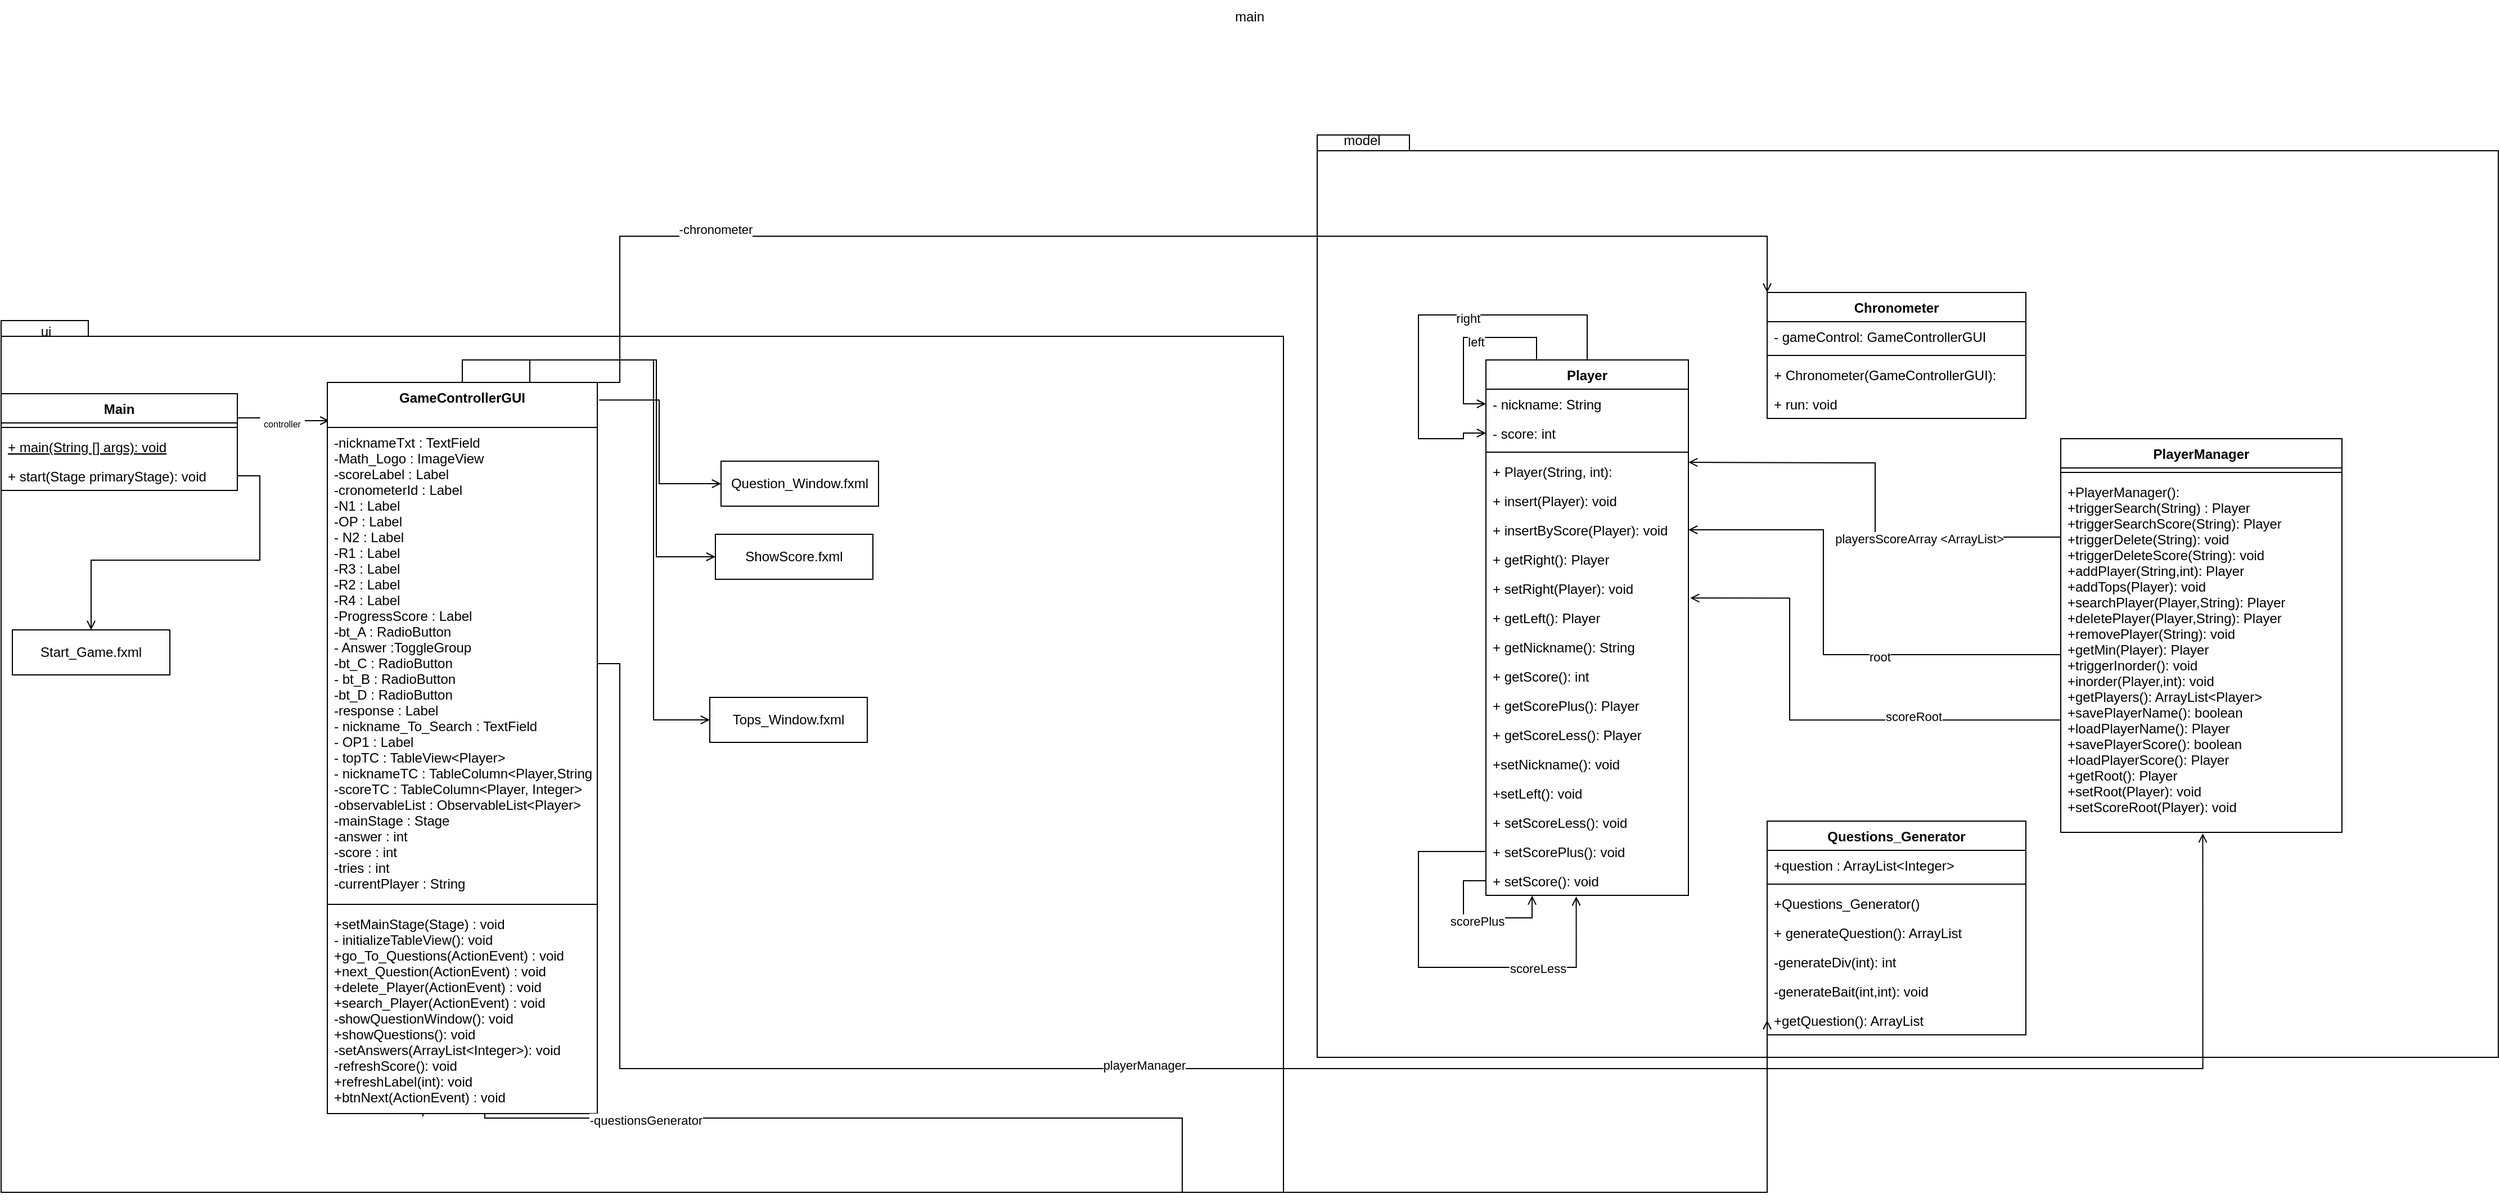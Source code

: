 <mxfile version="15.9.1" type="device"><diagram id="zfVEgPoJ7UIWgjlGrSMy" name="Página-1"><mxGraphModel dx="2048" dy="681" grid="1" gridSize="10" guides="1" tooltips="1" connect="1" arrows="1" fold="1" page="1" pageScale="1" pageWidth="827" pageHeight="1169" math="0" shadow="0"><root><mxCell id="0"/><mxCell id="1" parent="0"/><mxCell id="tBE6fybSuiD63PWWGyMK-1" value="" style="shape=folder;fontStyle=1;spacingTop=10;tabWidth=40;tabHeight=14;tabPosition=left;html=1;" parent="1" vertex="1"><mxGeometry x="-590" y="355" width="1140" height="775" as="geometry"/></mxCell><mxCell id="tBE6fybSuiD63PWWGyMK-2" value="ui" style="text;html=1;strokeColor=none;fillColor=none;align=center;verticalAlign=middle;whiteSpace=wrap;rounded=0;" parent="1" vertex="1"><mxGeometry x="-580" y="350" width="60" height="30" as="geometry"/></mxCell><mxCell id="tBE6fybSuiD63PWWGyMK-8" value="main" style="text;html=1;strokeColor=none;fillColor=none;align=center;verticalAlign=middle;whiteSpace=wrap;rounded=0;" parent="1" vertex="1"><mxGeometry x="490" y="70" width="60" height="30" as="geometry"/></mxCell><mxCell id="McwBtkuSTPqQxr1nB1FE-14" style="edgeStyle=orthogonalEdgeStyle;rounded=0;orthogonalLoop=1;jettySize=auto;html=1;exitX=1;exitY=0.25;exitDx=0;exitDy=0;entryX=0.007;entryY=0.051;entryDx=0;entryDy=0;entryPerimeter=0;endArrow=open;endFill=0;startArrow=none;" edge="1" parent="1" source="McwBtkuSTPqQxr1nB1FE-15" target="BQ9PW7zcHUckS7zEF2uh-26"><mxGeometry relative="1" as="geometry"/></mxCell><mxCell id="tBE6fybSuiD63PWWGyMK-9" value="Main" style="swimlane;fontStyle=1;align=center;verticalAlign=top;childLayout=stackLayout;horizontal=1;startSize=26;horizontalStack=0;resizeParent=1;resizeParentMax=0;resizeLast=0;collapsible=1;marginBottom=0;" parent="1" vertex="1"><mxGeometry x="-590" y="420" width="210" height="86" as="geometry"/></mxCell><mxCell id="tBE6fybSuiD63PWWGyMK-11" value="" style="line;strokeWidth=1;fillColor=none;align=left;verticalAlign=middle;spacingTop=-1;spacingLeft=3;spacingRight=3;rotatable=0;labelPosition=right;points=[];portConstraint=eastwest;" parent="tBE6fybSuiD63PWWGyMK-9" vertex="1"><mxGeometry y="26" width="210" height="8" as="geometry"/></mxCell><mxCell id="tBE6fybSuiD63PWWGyMK-12" value="+ main(String [] args): void" style="text;strokeColor=none;fillColor=none;align=left;verticalAlign=top;spacingLeft=4;spacingRight=4;overflow=hidden;rotatable=0;points=[[0,0.5],[1,0.5]];portConstraint=eastwest;fontStyle=4" parent="tBE6fybSuiD63PWWGyMK-9" vertex="1"><mxGeometry y="34" width="210" height="26" as="geometry"/></mxCell><mxCell id="5rXOyKNz9dtC3mI27Vls-1" value="+ start(Stage primaryStage): void" style="text;strokeColor=none;fillColor=none;align=left;verticalAlign=top;spacingLeft=4;spacingRight=4;overflow=hidden;rotatable=0;points=[[0,0.5],[1,0.5]];portConstraint=eastwest;fontStyle=0" parent="tBE6fybSuiD63PWWGyMK-9" vertex="1"><mxGeometry y="60" width="210" height="26" as="geometry"/></mxCell><mxCell id="5rXOyKNz9dtC3mI27Vls-2" value="" style="shape=folder;fontStyle=1;spacingTop=10;tabWidth=40;tabHeight=14;tabPosition=left;html=1;" parent="1" vertex="1"><mxGeometry x="580" y="190" width="1050" height="820" as="geometry"/></mxCell><mxCell id="5rXOyKNz9dtC3mI27Vls-3" value="model" style="text;html=1;strokeColor=none;fillColor=none;align=center;verticalAlign=middle;whiteSpace=wrap;rounded=0;" parent="1" vertex="1"><mxGeometry x="590" y="180" width="60" height="30" as="geometry"/></mxCell><mxCell id="5rXOyKNz9dtC3mI27Vls-5" value="Chronometer" style="swimlane;fontStyle=1;align=center;verticalAlign=top;childLayout=stackLayout;horizontal=1;startSize=26;horizontalStack=0;resizeParent=1;resizeParentMax=0;resizeLast=0;collapsible=1;marginBottom=0;" parent="1" vertex="1"><mxGeometry x="980" y="330" width="230" height="112" as="geometry"/></mxCell><mxCell id="5rXOyKNz9dtC3mI27Vls-6" value="- gameControl: GameControllerGUI" style="text;strokeColor=none;fillColor=none;align=left;verticalAlign=top;spacingLeft=4;spacingRight=4;overflow=hidden;rotatable=0;points=[[0,0.5],[1,0.5]];portConstraint=eastwest;" parent="5rXOyKNz9dtC3mI27Vls-5" vertex="1"><mxGeometry y="26" width="230" height="26" as="geometry"/></mxCell><mxCell id="5rXOyKNz9dtC3mI27Vls-7" value="" style="line;strokeWidth=1;fillColor=none;align=left;verticalAlign=middle;spacingTop=-1;spacingLeft=3;spacingRight=3;rotatable=0;labelPosition=right;points=[];portConstraint=eastwest;" parent="5rXOyKNz9dtC3mI27Vls-5" vertex="1"><mxGeometry y="52" width="230" height="8" as="geometry"/></mxCell><mxCell id="5rXOyKNz9dtC3mI27Vls-8" value="+ Chronometer(GameControllerGUI):" style="text;strokeColor=none;fillColor=none;align=left;verticalAlign=top;spacingLeft=4;spacingRight=4;overflow=hidden;rotatable=0;points=[[0,0.5],[1,0.5]];portConstraint=eastwest;" parent="5rXOyKNz9dtC3mI27Vls-5" vertex="1"><mxGeometry y="60" width="230" height="26" as="geometry"/></mxCell><mxCell id="5rXOyKNz9dtC3mI27Vls-9" value="+ run: void" style="text;strokeColor=none;fillColor=none;align=left;verticalAlign=top;spacingLeft=4;spacingRight=4;overflow=hidden;rotatable=0;points=[[0,0.5],[1,0.5]];portConstraint=eastwest;" parent="5rXOyKNz9dtC3mI27Vls-5" vertex="1"><mxGeometry y="86" width="230" height="26" as="geometry"/></mxCell><mxCell id="5rXOyKNz9dtC3mI27Vls-10" value="Player" style="swimlane;fontStyle=1;align=center;verticalAlign=top;childLayout=stackLayout;horizontal=1;startSize=26;horizontalStack=0;resizeParent=1;resizeParentMax=0;resizeLast=0;collapsible=1;marginBottom=0;" parent="1" vertex="1"><mxGeometry x="730" y="390" width="180" height="476" as="geometry"/></mxCell><mxCell id="5rXOyKNz9dtC3mI27Vls-11" value="- nickname: String" style="text;strokeColor=none;fillColor=none;align=left;verticalAlign=top;spacingLeft=4;spacingRight=4;overflow=hidden;rotatable=0;points=[[0,0.5],[1,0.5]];portConstraint=eastwest;" parent="5rXOyKNz9dtC3mI27Vls-10" vertex="1"><mxGeometry y="26" width="180" height="26" as="geometry"/></mxCell><mxCell id="5rXOyKNz9dtC3mI27Vls-14" value="- score: int " style="text;strokeColor=none;fillColor=none;align=left;verticalAlign=top;spacingLeft=4;spacingRight=4;overflow=hidden;rotatable=0;points=[[0,0.5],[1,0.5]];portConstraint=eastwest;" parent="5rXOyKNz9dtC3mI27Vls-10" vertex="1"><mxGeometry y="52" width="180" height="26" as="geometry"/></mxCell><mxCell id="5rXOyKNz9dtC3mI27Vls-12" value="" style="line;strokeWidth=1;fillColor=none;align=left;verticalAlign=middle;spacingTop=-1;spacingLeft=3;spacingRight=3;rotatable=0;labelPosition=right;points=[];portConstraint=eastwest;" parent="5rXOyKNz9dtC3mI27Vls-10" vertex="1"><mxGeometry y="78" width="180" height="8" as="geometry"/></mxCell><mxCell id="5rXOyKNz9dtC3mI27Vls-13" value="+ Player(String, int):" style="text;strokeColor=none;fillColor=none;align=left;verticalAlign=top;spacingLeft=4;spacingRight=4;overflow=hidden;rotatable=0;points=[[0,0.5],[1,0.5]];portConstraint=eastwest;" parent="5rXOyKNz9dtC3mI27Vls-10" vertex="1"><mxGeometry y="86" width="180" height="26" as="geometry"/></mxCell><mxCell id="5rXOyKNz9dtC3mI27Vls-19" value="+ insert(Player): void" style="text;strokeColor=none;fillColor=none;align=left;verticalAlign=top;spacingLeft=4;spacingRight=4;overflow=hidden;rotatable=0;points=[[0,0.5],[1,0.5]];portConstraint=eastwest;" parent="5rXOyKNz9dtC3mI27Vls-10" vertex="1"><mxGeometry y="112" width="180" height="26" as="geometry"/></mxCell><mxCell id="5rXOyKNz9dtC3mI27Vls-20" value="+ insertByScore(Player): void" style="text;strokeColor=none;fillColor=none;align=left;verticalAlign=top;spacingLeft=4;spacingRight=4;overflow=hidden;rotatable=0;points=[[0,0.5],[1,0.5]];portConstraint=eastwest;" parent="5rXOyKNz9dtC3mI27Vls-10" vertex="1"><mxGeometry y="138" width="180" height="26" as="geometry"/></mxCell><mxCell id="5rXOyKNz9dtC3mI27Vls-21" value="+ getRight(): Player" style="text;strokeColor=none;fillColor=none;align=left;verticalAlign=top;spacingLeft=4;spacingRight=4;overflow=hidden;rotatable=0;points=[[0,0.5],[1,0.5]];portConstraint=eastwest;" parent="5rXOyKNz9dtC3mI27Vls-10" vertex="1"><mxGeometry y="164" width="180" height="26" as="geometry"/></mxCell><mxCell id="5rXOyKNz9dtC3mI27Vls-22" value="+ setRight(Player): void" style="text;strokeColor=none;fillColor=none;align=left;verticalAlign=top;spacingLeft=4;spacingRight=4;overflow=hidden;rotatable=0;points=[[0,0.5],[1,0.5]];portConstraint=eastwest;" parent="5rXOyKNz9dtC3mI27Vls-10" vertex="1"><mxGeometry y="190" width="180" height="26" as="geometry"/></mxCell><mxCell id="5rXOyKNz9dtC3mI27Vls-23" value="+ getLeft(): Player" style="text;strokeColor=none;fillColor=none;align=left;verticalAlign=top;spacingLeft=4;spacingRight=4;overflow=hidden;rotatable=0;points=[[0,0.5],[1,0.5]];portConstraint=eastwest;" parent="5rXOyKNz9dtC3mI27Vls-10" vertex="1"><mxGeometry y="216" width="180" height="26" as="geometry"/></mxCell><mxCell id="5rXOyKNz9dtC3mI27Vls-24" value="+ getNickname(): String" style="text;strokeColor=none;fillColor=none;align=left;verticalAlign=top;spacingLeft=4;spacingRight=4;overflow=hidden;rotatable=0;points=[[0,0.5],[1,0.5]];portConstraint=eastwest;" parent="5rXOyKNz9dtC3mI27Vls-10" vertex="1"><mxGeometry y="242" width="180" height="26" as="geometry"/></mxCell><mxCell id="5rXOyKNz9dtC3mI27Vls-25" value="+ getScore(): int" style="text;strokeColor=none;fillColor=none;align=left;verticalAlign=top;spacingLeft=4;spacingRight=4;overflow=hidden;rotatable=0;points=[[0,0.5],[1,0.5]];portConstraint=eastwest;" parent="5rXOyKNz9dtC3mI27Vls-10" vertex="1"><mxGeometry y="268" width="180" height="26" as="geometry"/></mxCell><mxCell id="5rXOyKNz9dtC3mI27Vls-26" value="+ getScorePlus(): Player" style="text;strokeColor=none;fillColor=none;align=left;verticalAlign=top;spacingLeft=4;spacingRight=4;overflow=hidden;rotatable=0;points=[[0,0.5],[1,0.5]];portConstraint=eastwest;" parent="5rXOyKNz9dtC3mI27Vls-10" vertex="1"><mxGeometry y="294" width="180" height="26" as="geometry"/></mxCell><mxCell id="5rXOyKNz9dtC3mI27Vls-27" value="+ getScoreLess(): Player" style="text;strokeColor=none;fillColor=none;align=left;verticalAlign=top;spacingLeft=4;spacingRight=4;overflow=hidden;rotatable=0;points=[[0,0.5],[1,0.5]];portConstraint=eastwest;" parent="5rXOyKNz9dtC3mI27Vls-10" vertex="1"><mxGeometry y="320" width="180" height="26" as="geometry"/></mxCell><mxCell id="BQ9PW7zcHUckS7zEF2uh-2" value="+setNickname(): void" style="text;strokeColor=none;fillColor=none;align=left;verticalAlign=top;spacingLeft=4;spacingRight=4;overflow=hidden;rotatable=0;points=[[0,0.5],[1,0.5]];portConstraint=eastwest;" parent="5rXOyKNz9dtC3mI27Vls-10" vertex="1"><mxGeometry y="346" width="180" height="26" as="geometry"/></mxCell><mxCell id="BQ9PW7zcHUckS7zEF2uh-1" value="+setLeft(): void" style="text;strokeColor=none;fillColor=none;align=left;verticalAlign=top;spacingLeft=4;spacingRight=4;overflow=hidden;rotatable=0;points=[[0,0.5],[1,0.5]];portConstraint=eastwest;" parent="5rXOyKNz9dtC3mI27Vls-10" vertex="1"><mxGeometry y="372" width="180" height="26" as="geometry"/></mxCell><mxCell id="BQ9PW7zcHUckS7zEF2uh-5" value="+ setScoreLess(): void" style="text;strokeColor=none;fillColor=none;align=left;verticalAlign=top;spacingLeft=4;spacingRight=4;overflow=hidden;rotatable=0;points=[[0,0.5],[1,0.5]];portConstraint=eastwest;" parent="5rXOyKNz9dtC3mI27Vls-10" vertex="1"><mxGeometry y="398" width="180" height="26" as="geometry"/></mxCell><mxCell id="McwBtkuSTPqQxr1nB1FE-11" style="edgeStyle=orthogonalEdgeStyle;rounded=0;orthogonalLoop=1;jettySize=auto;html=1;exitX=0;exitY=0.5;exitDx=0;exitDy=0;entryX=0.446;entryY=1.038;entryDx=0;entryDy=0;entryPerimeter=0;endArrow=open;endFill=0;" edge="1" parent="5rXOyKNz9dtC3mI27Vls-10" source="BQ9PW7zcHUckS7zEF2uh-4" target="BQ9PW7zcHUckS7zEF2uh-3"><mxGeometry relative="1" as="geometry"><Array as="points"><mxPoint x="-60" y="437"/><mxPoint x="-60" y="540"/><mxPoint x="80" y="540"/></Array></mxGeometry></mxCell><mxCell id="McwBtkuSTPqQxr1nB1FE-12" value="scoreLess" style="edgeLabel;html=1;align=center;verticalAlign=middle;resizable=0;points=[];" vertex="1" connectable="0" parent="McwBtkuSTPqQxr1nB1FE-11"><mxGeometry x="0.465" y="-1" relative="1" as="geometry"><mxPoint as="offset"/></mxGeometry></mxCell><mxCell id="BQ9PW7zcHUckS7zEF2uh-4" value="+ setScorePlus(): void" style="text;strokeColor=none;fillColor=none;align=left;verticalAlign=top;spacingLeft=4;spacingRight=4;overflow=hidden;rotatable=0;points=[[0,0.5],[1,0.5]];portConstraint=eastwest;" parent="5rXOyKNz9dtC3mI27Vls-10" vertex="1"><mxGeometry y="424" width="180" height="26" as="geometry"/></mxCell><mxCell id="BQ9PW7zcHUckS7zEF2uh-3" value="+ setScore(): void" style="text;strokeColor=none;fillColor=none;align=left;verticalAlign=top;spacingLeft=4;spacingRight=4;overflow=hidden;rotatable=0;points=[[0,0.5],[1,0.5]];portConstraint=eastwest;" parent="5rXOyKNz9dtC3mI27Vls-10" vertex="1"><mxGeometry y="450" width="180" height="26" as="geometry"/></mxCell><mxCell id="McwBtkuSTPqQxr1nB1FE-1" style="edgeStyle=orthogonalEdgeStyle;rounded=0;orthogonalLoop=1;jettySize=auto;html=1;exitX=0.25;exitY=0;exitDx=0;exitDy=0;entryX=0;entryY=0.5;entryDx=0;entryDy=0;endArrow=open;endFill=0;" edge="1" parent="5rXOyKNz9dtC3mI27Vls-10" source="5rXOyKNz9dtC3mI27Vls-10" target="5rXOyKNz9dtC3mI27Vls-11"><mxGeometry relative="1" as="geometry"/></mxCell><mxCell id="McwBtkuSTPqQxr1nB1FE-2" value="left" style="edgeLabel;html=1;align=center;verticalAlign=middle;resizable=0;points=[];" vertex="1" connectable="0" parent="McwBtkuSTPqQxr1nB1FE-1"><mxGeometry x="-0.09" y="4" relative="1" as="geometry"><mxPoint as="offset"/></mxGeometry></mxCell><mxCell id="McwBtkuSTPqQxr1nB1FE-6" style="edgeStyle=orthogonalEdgeStyle;rounded=0;orthogonalLoop=1;jettySize=auto;html=1;exitX=0.5;exitY=0;exitDx=0;exitDy=0;entryX=0;entryY=0.5;entryDx=0;entryDy=0;endArrow=open;endFill=0;" edge="1" parent="5rXOyKNz9dtC3mI27Vls-10" source="5rXOyKNz9dtC3mI27Vls-10" target="5rXOyKNz9dtC3mI27Vls-14"><mxGeometry relative="1" as="geometry"><mxPoint x="-20" y="60" as="targetPoint"/><Array as="points"><mxPoint x="90" y="-40"/><mxPoint x="-60" y="-40"/><mxPoint x="-60" y="70"/><mxPoint x="-20" y="70"/><mxPoint x="-20" y="65"/></Array></mxGeometry></mxCell><mxCell id="McwBtkuSTPqQxr1nB1FE-7" value="right" style="edgeLabel;html=1;align=center;verticalAlign=middle;resizable=0;points=[];" vertex="1" connectable="0" parent="McwBtkuSTPqQxr1nB1FE-6"><mxGeometry x="-0.197" y="3" relative="1" as="geometry"><mxPoint as="offset"/></mxGeometry></mxCell><mxCell id="McwBtkuSTPqQxr1nB1FE-8" style="edgeStyle=orthogonalEdgeStyle;rounded=0;orthogonalLoop=1;jettySize=auto;html=1;exitX=0;exitY=0.5;exitDx=0;exitDy=0;entryX=0.228;entryY=1.008;entryDx=0;entryDy=0;entryPerimeter=0;endArrow=open;endFill=0;" edge="1" parent="5rXOyKNz9dtC3mI27Vls-10" source="BQ9PW7zcHUckS7zEF2uh-3" target="BQ9PW7zcHUckS7zEF2uh-3"><mxGeometry relative="1" as="geometry"><Array as="points"><mxPoint x="-20" y="463"/><mxPoint x="-20" y="496"/><mxPoint x="41" y="496"/></Array></mxGeometry></mxCell><mxCell id="McwBtkuSTPqQxr1nB1FE-9" value="scorePlus" style="edgeLabel;html=1;align=center;verticalAlign=middle;resizable=0;points=[];" vertex="1" connectable="0" parent="McwBtkuSTPqQxr1nB1FE-8"><mxGeometry x="-0.037" y="-3" relative="1" as="geometry"><mxPoint as="offset"/></mxGeometry></mxCell><mxCell id="BQ9PW7zcHUckS7zEF2uh-12" style="edgeStyle=orthogonalEdgeStyle;rounded=0;orthogonalLoop=1;jettySize=auto;html=1;exitX=0;exitY=0.25;exitDx=0;exitDy=0;entryX=1;entryY=0.5;entryDx=0;entryDy=0;endArrow=open;endFill=0;" parent="1" source="BQ9PW7zcHUckS7zEF2uh-6" edge="1"><mxGeometry relative="1" as="geometry"><mxPoint x="910" y="481" as="targetPoint"/></mxGeometry></mxCell><mxCell id="BQ9PW7zcHUckS7zEF2uh-15" value="playersScoreArray &amp;lt;ArrayList&amp;gt;" style="edgeLabel;html=1;align=center;verticalAlign=middle;resizable=0;points=[];" parent="BQ9PW7zcHUckS7zEF2uh-12" vertex="1" connectable="0"><mxGeometry x="-0.363" y="1" relative="1" as="geometry"><mxPoint as="offset"/></mxGeometry></mxCell><mxCell id="BQ9PW7zcHUckS7zEF2uh-6" value="PlayerManager" style="swimlane;fontStyle=1;align=center;verticalAlign=top;childLayout=stackLayout;horizontal=1;startSize=26;horizontalStack=0;resizeParent=1;resizeParentMax=0;resizeLast=0;collapsible=1;marginBottom=0;" parent="1" vertex="1"><mxGeometry x="1241" y="460" width="250" height="350" as="geometry"/></mxCell><mxCell id="BQ9PW7zcHUckS7zEF2uh-8" value="" style="line;strokeWidth=1;fillColor=none;align=left;verticalAlign=middle;spacingTop=-1;spacingLeft=3;spacingRight=3;rotatable=0;labelPosition=right;points=[];portConstraint=eastwest;" parent="BQ9PW7zcHUckS7zEF2uh-6" vertex="1"><mxGeometry y="26" width="250" height="8" as="geometry"/></mxCell><mxCell id="BQ9PW7zcHUckS7zEF2uh-9" value="+PlayerManager(): &#10;+triggerSearch(String) : Player&#10;+triggerSearchScore(String): Player&#10;+triggerDelete(String): void&#10;+triggerDeleteScore(String): void&#10;+addPlayer(String,int): Player&#10;+addTops(Player): void&#10;+searchPlayer(Player,String): Player&#10;+deletePlayer(Player,String): Player&#10;+removePlayer(String): void&#10;+getMin(Player): Player&#10;+triggerInorder(): void&#10;+inorder(Player,int): void&#10;+getPlayers(): ArrayList&lt;Player&gt;&#10;+savePlayerName(): boolean&#10;+loadPlayerName(): Player&#10;+savePlayerScore(): boolean&#10;+loadPlayerScore(): Player&#10;+getRoot(): Player&#10;+setRoot(Player): void&#10;+setScoreRoot(Player): void" style="text;strokeColor=none;fillColor=none;align=left;verticalAlign=top;spacingLeft=4;spacingRight=4;overflow=hidden;rotatable=0;points=[[0,0.5],[1,0.5]];portConstraint=eastwest;" parent="BQ9PW7zcHUckS7zEF2uh-6" vertex="1"><mxGeometry y="34" width="250" height="316" as="geometry"/></mxCell><mxCell id="BQ9PW7zcHUckS7zEF2uh-13" style="edgeStyle=orthogonalEdgeStyle;rounded=0;orthogonalLoop=1;jettySize=auto;html=1;exitX=0;exitY=0.5;exitDx=0;exitDy=0;entryX=1;entryY=0.5;entryDx=0;entryDy=0;endArrow=open;endFill=0;" parent="1" source="BQ9PW7zcHUckS7zEF2uh-9" target="5rXOyKNz9dtC3mI27Vls-20" edge="1"><mxGeometry relative="1" as="geometry"><Array as="points"><mxPoint x="1030" y="652"/><mxPoint x="1030" y="541"/></Array></mxGeometry></mxCell><mxCell id="BQ9PW7zcHUckS7zEF2uh-16" value="root" style="edgeLabel;html=1;align=center;verticalAlign=middle;resizable=0;points=[];" parent="BQ9PW7zcHUckS7zEF2uh-13" vertex="1" connectable="0"><mxGeometry x="-0.271" y="2" relative="1" as="geometry"><mxPoint as="offset"/></mxGeometry></mxCell><mxCell id="BQ9PW7zcHUckS7zEF2uh-14" style="edgeStyle=orthogonalEdgeStyle;rounded=0;orthogonalLoop=1;jettySize=auto;html=1;exitX=0;exitY=0.684;exitDx=0;exitDy=0;entryX=1.009;entryY=0.833;entryDx=0;entryDy=0;exitPerimeter=0;entryPerimeter=0;endArrow=open;endFill=0;" parent="1" source="BQ9PW7zcHUckS7zEF2uh-9" target="5rXOyKNz9dtC3mI27Vls-22" edge="1"><mxGeometry relative="1" as="geometry"><mxPoint x="1180" y="619.0" as="sourcePoint"/><Array as="points"><mxPoint x="1000" y="710"/><mxPoint x="1000" y="602"/></Array></mxGeometry></mxCell><mxCell id="BQ9PW7zcHUckS7zEF2uh-17" value="scoreRoot" style="edgeLabel;html=1;align=center;verticalAlign=middle;resizable=0;points=[];" parent="BQ9PW7zcHUckS7zEF2uh-14" vertex="1" connectable="0"><mxGeometry x="-0.399" y="-3" relative="1" as="geometry"><mxPoint as="offset"/></mxGeometry></mxCell><mxCell id="BQ9PW7zcHUckS7zEF2uh-18" value="Questions_Generator" style="swimlane;fontStyle=1;align=center;verticalAlign=top;childLayout=stackLayout;horizontal=1;startSize=26;horizontalStack=0;resizeParent=1;resizeParentMax=0;resizeLast=0;collapsible=1;marginBottom=0;" parent="1" vertex="1"><mxGeometry x="980" y="800" width="230" height="190" as="geometry"/></mxCell><mxCell id="BQ9PW7zcHUckS7zEF2uh-19" value="+question : ArrayList&lt;Integer&gt;" style="text;strokeColor=none;fillColor=none;align=left;verticalAlign=top;spacingLeft=4;spacingRight=4;overflow=hidden;rotatable=0;points=[[0,0.5],[1,0.5]];portConstraint=eastwest;" parent="BQ9PW7zcHUckS7zEF2uh-18" vertex="1"><mxGeometry y="26" width="230" height="26" as="geometry"/></mxCell><mxCell id="BQ9PW7zcHUckS7zEF2uh-20" value="" style="line;strokeWidth=1;fillColor=none;align=left;verticalAlign=middle;spacingTop=-1;spacingLeft=3;spacingRight=3;rotatable=0;labelPosition=right;points=[];portConstraint=eastwest;" parent="BQ9PW7zcHUckS7zEF2uh-18" vertex="1"><mxGeometry y="52" width="230" height="8" as="geometry"/></mxCell><mxCell id="BQ9PW7zcHUckS7zEF2uh-21" value="+Questions_Generator()" style="text;strokeColor=none;fillColor=none;align=left;verticalAlign=top;spacingLeft=4;spacingRight=4;overflow=hidden;rotatable=0;points=[[0,0.5],[1,0.5]];portConstraint=eastwest;" parent="BQ9PW7zcHUckS7zEF2uh-18" vertex="1"><mxGeometry y="60" width="230" height="26" as="geometry"/></mxCell><mxCell id="BQ9PW7zcHUckS7zEF2uh-23" value="+ generateQuestion(): ArrayList" style="text;strokeColor=none;fillColor=none;align=left;verticalAlign=top;spacingLeft=4;spacingRight=4;overflow=hidden;rotatable=0;points=[[0,0.5],[1,0.5]];portConstraint=eastwest;" parent="BQ9PW7zcHUckS7zEF2uh-18" vertex="1"><mxGeometry y="86" width="230" height="26" as="geometry"/></mxCell><mxCell id="BQ9PW7zcHUckS7zEF2uh-25" value="-generateDiv(int): int" style="text;strokeColor=none;fillColor=none;align=left;verticalAlign=top;spacingLeft=4;spacingRight=4;overflow=hidden;rotatable=0;points=[[0,0.5],[1,0.5]];portConstraint=eastwest;" parent="BQ9PW7zcHUckS7zEF2uh-18" vertex="1"><mxGeometry y="112" width="230" height="26" as="geometry"/></mxCell><mxCell id="BQ9PW7zcHUckS7zEF2uh-24" value="-generateBait(int,int): void" style="text;strokeColor=none;fillColor=none;align=left;verticalAlign=top;spacingLeft=4;spacingRight=4;overflow=hidden;rotatable=0;points=[[0,0.5],[1,0.5]];portConstraint=eastwest;" parent="BQ9PW7zcHUckS7zEF2uh-18" vertex="1"><mxGeometry y="138" width="230" height="26" as="geometry"/></mxCell><mxCell id="BQ9PW7zcHUckS7zEF2uh-22" value="+getQuestion(): ArrayList" style="text;strokeColor=none;fillColor=none;align=left;verticalAlign=top;spacingLeft=4;spacingRight=4;overflow=hidden;rotatable=0;points=[[0,0.5],[1,0.5]];portConstraint=eastwest;" parent="BQ9PW7zcHUckS7zEF2uh-18" vertex="1"><mxGeometry y="164" width="230" height="26" as="geometry"/></mxCell><mxCell id="BQ9PW7zcHUckS7zEF2uh-32" style="edgeStyle=orthogonalEdgeStyle;rounded=0;orthogonalLoop=1;jettySize=auto;html=1;exitX=1;exitY=0;exitDx=0;exitDy=0;entryX=0;entryY=0;entryDx=0;entryDy=0;endArrow=open;endFill=0;" parent="1" source="BQ9PW7zcHUckS7zEF2uh-26" target="5rXOyKNz9dtC3mI27Vls-5" edge="1"><mxGeometry relative="1" as="geometry"><Array as="points"><mxPoint x="-40" y="410"/><mxPoint x="-40" y="280"/><mxPoint x="980" y="280"/></Array></mxGeometry></mxCell><mxCell id="BQ9PW7zcHUckS7zEF2uh-33" value="-chronometer" style="edgeLabel;html=1;align=center;verticalAlign=middle;resizable=0;points=[];" parent="BQ9PW7zcHUckS7zEF2uh-32" vertex="1" connectable="0"><mxGeometry x="-0.615" y="6" relative="1" as="geometry"><mxPoint as="offset"/></mxGeometry></mxCell><mxCell id="BQ9PW7zcHUckS7zEF2uh-43" style="edgeStyle=orthogonalEdgeStyle;rounded=0;orthogonalLoop=1;jettySize=auto;html=1;entryX=0;entryY=0.5;entryDx=0;entryDy=0;exitX=1.007;exitY=0.024;exitDx=0;exitDy=0;exitPerimeter=0;endArrow=open;endFill=0;" parent="1" source="BQ9PW7zcHUckS7zEF2uh-26" target="BQ9PW7zcHUckS7zEF2uh-39" edge="1"><mxGeometry relative="1" as="geometry"><mxPoint x="-130" y="420" as="sourcePoint"/></mxGeometry></mxCell><mxCell id="BQ9PW7zcHUckS7zEF2uh-44" style="edgeStyle=orthogonalEdgeStyle;rounded=0;orthogonalLoop=1;jettySize=auto;html=1;exitX=0.5;exitY=0;exitDx=0;exitDy=0;entryX=0;entryY=0.5;entryDx=0;entryDy=0;endArrow=open;endFill=0;" parent="1" source="BQ9PW7zcHUckS7zEF2uh-26" target="BQ9PW7zcHUckS7zEF2uh-40" edge="1"><mxGeometry relative="1" as="geometry"/></mxCell><mxCell id="BQ9PW7zcHUckS7zEF2uh-46" style="edgeStyle=orthogonalEdgeStyle;rounded=0;orthogonalLoop=1;jettySize=auto;html=1;exitX=0.75;exitY=0;exitDx=0;exitDy=0;entryX=0;entryY=0.5;entryDx=0;entryDy=0;endArrow=open;endFill=0;" parent="1" source="BQ9PW7zcHUckS7zEF2uh-26" target="BQ9PW7zcHUckS7zEF2uh-42" edge="1"><mxGeometry relative="1" as="geometry"/></mxCell><mxCell id="BQ9PW7zcHUckS7zEF2uh-26" value="GameControllerGUI" style="swimlane;fontStyle=1;align=center;verticalAlign=top;childLayout=stackLayout;horizontal=1;startSize=40;horizontalStack=0;resizeParent=1;resizeParentMax=0;resizeLast=0;collapsible=1;marginBottom=0;" parent="1" vertex="1"><mxGeometry x="-300" y="410" width="240" height="650" as="geometry"/></mxCell><mxCell id="BQ9PW7zcHUckS7zEF2uh-34" value="-nicknameTxt : TextField&#10;-Math_Logo : ImageView&#10;-scoreLabel : Label&#10;-cronometerId : Label&#10;-N1 : Label&#10;-OP : Label&#10;- N2 : Label&#10;-R1 : Label&#10;-R3 : Label&#10;-R2 : Label&#10;-R4 : Label&#10;-ProgressScore : Label&#10;-bt_A : RadioButton&#10;- Answer :ToggleGroup&#10;-bt_C : RadioButton&#10;- bt_B : RadioButton&#10;-bt_D : RadioButton&#10;-response : Label&#10;- nickname_To_Search : TextField&#10;- OP1 : Label&#10;- topTC : TableView&lt;Player&gt;&#10;- nicknameTC : TableColumn&lt;Player,String&gt;&#10;-scoreTC : TableColumn&lt;Player, Integer&gt;&#10;-observableList : ObservableList&lt;Player&gt;&#10;-mainStage : Stage&#10;-answer : int&#10;-score : int&#10;-tries : int&#10;-currentPlayer : String" style="text;strokeColor=none;fillColor=none;align=left;verticalAlign=top;spacingLeft=4;spacingRight=4;overflow=hidden;rotatable=0;points=[[0,0.5],[1,0.5]];portConstraint=eastwest;" parent="BQ9PW7zcHUckS7zEF2uh-26" vertex="1"><mxGeometry y="40" width="240" height="420" as="geometry"/></mxCell><mxCell id="BQ9PW7zcHUckS7zEF2uh-27" value="" style="line;strokeWidth=1;fillColor=none;align=left;verticalAlign=middle;spacingTop=-1;spacingLeft=3;spacingRight=3;rotatable=0;labelPosition=right;points=[];portConstraint=eastwest;" parent="BQ9PW7zcHUckS7zEF2uh-26" vertex="1"><mxGeometry y="460" width="240" height="8" as="geometry"/></mxCell><mxCell id="BQ9PW7zcHUckS7zEF2uh-37" value="+setMainStage(Stage) : void&#10;- initializeTableView(): void&#10;+go_To_Questions(ActionEvent) : void&#10;+next_Question(ActionEvent) : void&#10;+delete_Player(ActionEvent) : void&#10;+search_Player(ActionEvent) : void&#10;-showQuestionWindow(): void&#10;+showQuestions(): void&#10;-setAnswers(ArrayList&lt;Integer&gt;): void&#10;-refreshScore(): void&#10;+refreshLabel(int): void&#10;+btnNext(ActionEvent) : void" style="text;strokeColor=none;fillColor=none;align=left;verticalAlign=top;spacingLeft=4;spacingRight=4;overflow=hidden;rotatable=0;points=[[0,0.5],[1,0.5]];portConstraint=eastwest;" parent="BQ9PW7zcHUckS7zEF2uh-26" vertex="1"><mxGeometry y="468" width="240" height="182" as="geometry"/></mxCell><mxCell id="BQ9PW7zcHUckS7zEF2uh-30" style="edgeStyle=orthogonalEdgeStyle;rounded=0;orthogonalLoop=1;jettySize=auto;html=1;entryX=0;entryY=0.5;entryDx=0;entryDy=0;exitX=0.354;exitY=1.014;exitDx=0;exitDy=0;exitPerimeter=0;endArrow=open;endFill=0;" parent="1" source="BQ9PW7zcHUckS7zEF2uh-37" target="BQ9PW7zcHUckS7zEF2uh-22" edge="1"><mxGeometry relative="1" as="geometry"><mxPoint x="-190" y="1060" as="sourcePoint"/><Array as="points"><mxPoint x="-215" y="1060"/><mxPoint x="-160" y="1060"/><mxPoint x="-160" y="1064"/><mxPoint x="460" y="1064"/><mxPoint x="460" y="1130"/><mxPoint x="980" y="1130"/></Array></mxGeometry></mxCell><mxCell id="BQ9PW7zcHUckS7zEF2uh-31" value="-questionsGenerator" style="edgeLabel;html=1;align=center;verticalAlign=middle;resizable=0;points=[];" parent="BQ9PW7zcHUckS7zEF2uh-30" vertex="1" connectable="0"><mxGeometry x="-0.711" y="-2" relative="1" as="geometry"><mxPoint x="-1" as="offset"/></mxGeometry></mxCell><mxCell id="BQ9PW7zcHUckS7zEF2uh-35" style="edgeStyle=orthogonalEdgeStyle;rounded=0;orthogonalLoop=1;jettySize=auto;html=1;exitX=1;exitY=0.5;exitDx=0;exitDy=0;entryX=0.505;entryY=1.003;entryDx=0;entryDy=0;entryPerimeter=0;endArrow=open;endFill=0;" parent="1" source="BQ9PW7zcHUckS7zEF2uh-34" target="BQ9PW7zcHUckS7zEF2uh-9" edge="1"><mxGeometry relative="1" as="geometry"><mxPoint x="660" y="1110" as="targetPoint"/><Array as="points"><mxPoint x="-40" y="660"/><mxPoint x="-40" y="1020"/><mxPoint x="1367" y="1020"/></Array></mxGeometry></mxCell><mxCell id="BQ9PW7zcHUckS7zEF2uh-36" value="playerManager" style="edgeLabel;html=1;align=center;verticalAlign=middle;resizable=0;points=[];" parent="BQ9PW7zcHUckS7zEF2uh-35" vertex="1" connectable="0"><mxGeometry x="-0.154" y="3" relative="1" as="geometry"><mxPoint x="1" as="offset"/></mxGeometry></mxCell><mxCell id="BQ9PW7zcHUckS7zEF2uh-39" value="Question_Window.fxml" style="rounded=0;whiteSpace=wrap;html=1;" parent="1" vertex="1"><mxGeometry x="50" y="480" width="140" height="40" as="geometry"/></mxCell><mxCell id="BQ9PW7zcHUckS7zEF2uh-40" value="ShowScore.fxml" style="rounded=0;whiteSpace=wrap;html=1;" parent="1" vertex="1"><mxGeometry x="45" y="545" width="140" height="40" as="geometry"/></mxCell><mxCell id="BQ9PW7zcHUckS7zEF2uh-41" value="Start_Game.fxml" style="rounded=0;whiteSpace=wrap;html=1;" parent="1" vertex="1"><mxGeometry x="-580" y="630" width="140" height="40" as="geometry"/></mxCell><mxCell id="BQ9PW7zcHUckS7zEF2uh-42" value="Tops_Window.fxml" style="rounded=0;whiteSpace=wrap;html=1;" parent="1" vertex="1"><mxGeometry x="40" y="690" width="140" height="40" as="geometry"/></mxCell><mxCell id="McwBtkuSTPqQxr1nB1FE-13" style="edgeStyle=orthogonalEdgeStyle;rounded=0;orthogonalLoop=1;jettySize=auto;html=1;exitX=1;exitY=0.5;exitDx=0;exitDy=0;endArrow=open;endFill=0;" edge="1" parent="1" source="5rXOyKNz9dtC3mI27Vls-1" target="BQ9PW7zcHUckS7zEF2uh-41"><mxGeometry relative="1" as="geometry"/></mxCell><mxCell id="McwBtkuSTPqQxr1nB1FE-15" value="&lt;font style=&quot;font-size: 8px&quot;&gt;controller&lt;/font&gt;" style="text;html=1;strokeColor=none;fillColor=none;align=center;verticalAlign=middle;whiteSpace=wrap;rounded=0;strokeWidth=1;" vertex="1" parent="1"><mxGeometry x="-360" y="442" width="40" height="8" as="geometry"/></mxCell><mxCell id="McwBtkuSTPqQxr1nB1FE-16" value="" style="edgeStyle=orthogonalEdgeStyle;rounded=0;orthogonalLoop=1;jettySize=auto;html=1;exitX=1;exitY=0.25;exitDx=0;exitDy=0;entryX=0.007;entryY=0.051;entryDx=0;entryDy=0;entryPerimeter=0;endArrow=none;endFill=0;" edge="1" parent="1" source="tBE6fybSuiD63PWWGyMK-9" target="McwBtkuSTPqQxr1nB1FE-15"><mxGeometry relative="1" as="geometry"><mxPoint x="-380" y="441.5" as="sourcePoint"/><mxPoint x="-298.32" y="443.15" as="targetPoint"/></mxGeometry></mxCell></root></mxGraphModel></diagram></mxfile>